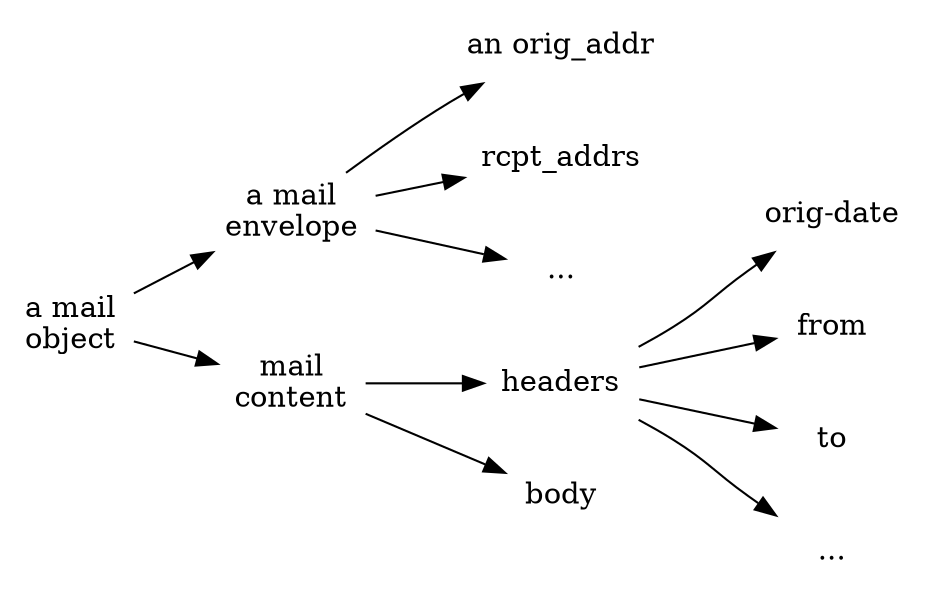 digraph mail_msg {
	node [shape=plaintext];
	rankdir=LR;
	"a mail\nobject" -> {"a mail\nenvelope";"mail\ncontent"}
	"a mail\nenvelope" -> {"an orig_addr";"rcpt_addrs";other
	[label="..."]}
	"mail\ncontent" -> {"headers";"body"}
	"headers" -> {"orig-date";"from";"to";"..."}
}
